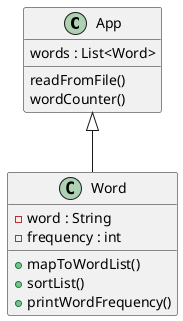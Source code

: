 @startuml
'https://plantuml.com/sequence-diagram

class App {

    words : List<Word>

    readFromFile()
    wordCounter()

}

class Word {
    - word : String
    - frequency : int

    + mapToWordList()
    + sortList()
    + printWordFrequency()
}

App <|-- Word
@enduml